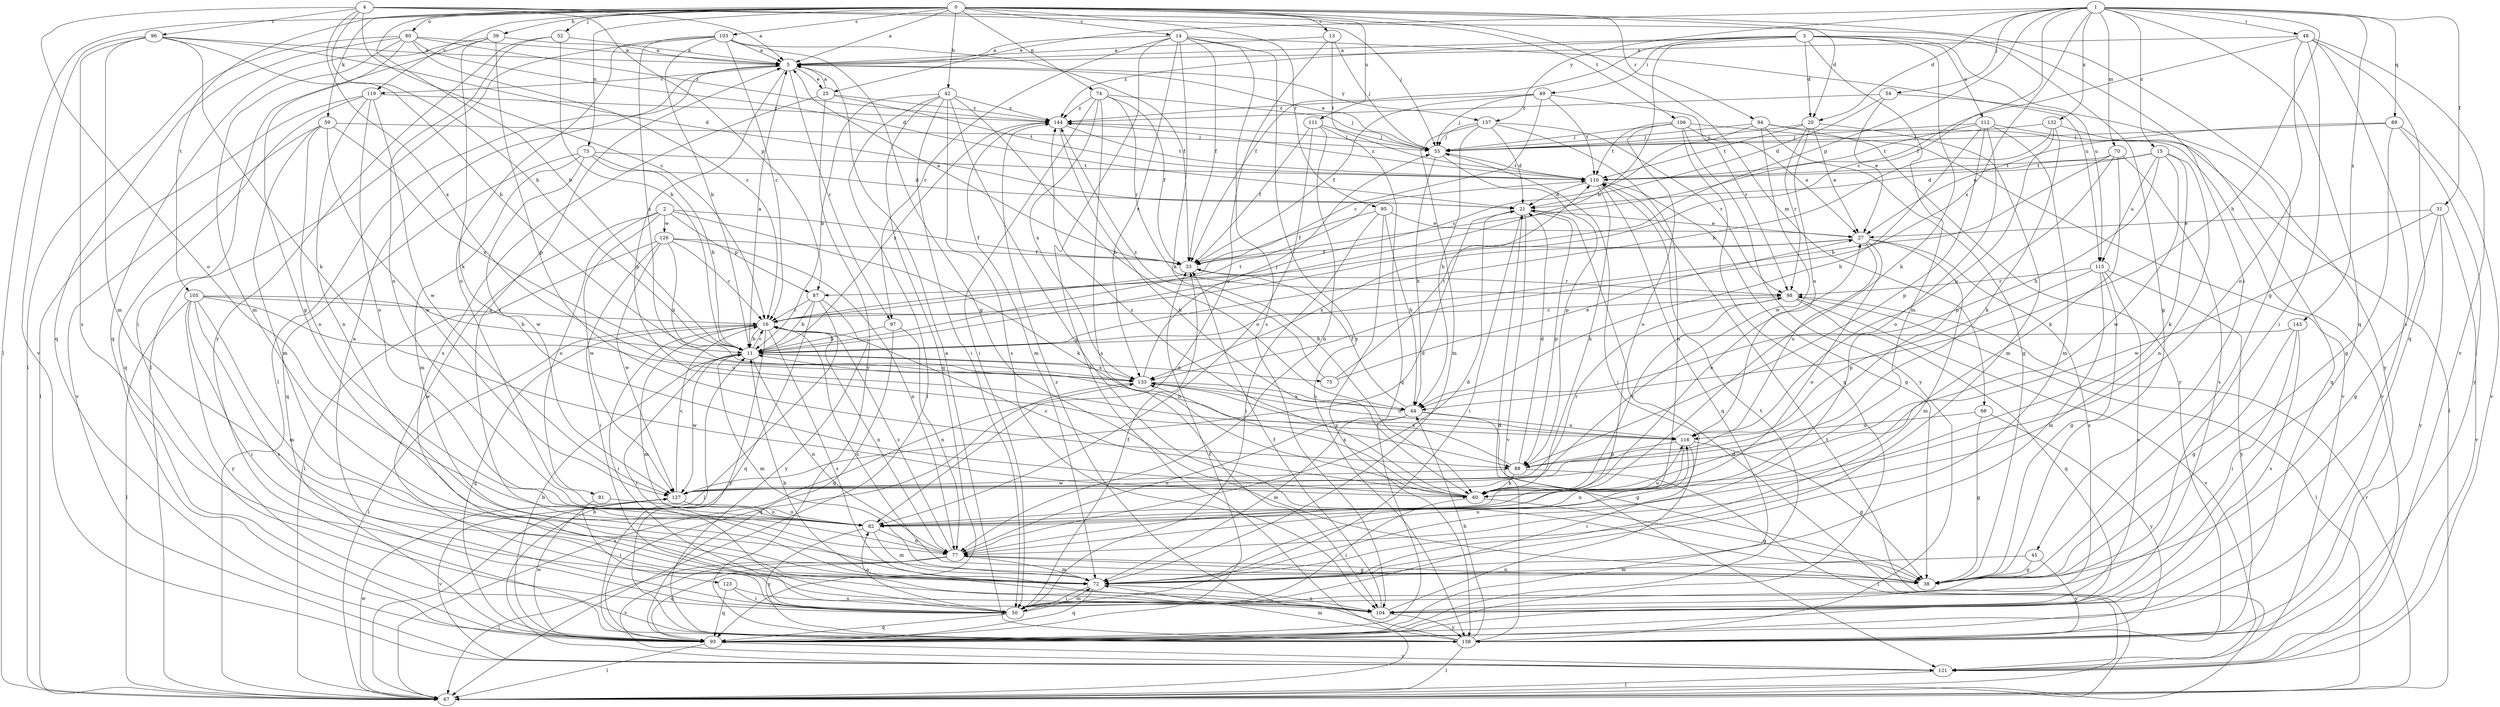 strict digraph  {
0;
1;
2;
3;
4;
5;
11;
13;
14;
15;
16;
20;
21;
25;
27;
31;
33;
38;
39;
42;
44;
45;
48;
49;
50;
52;
54;
55;
59;
60;
67;
68;
70;
72;
73;
74;
75;
77;
80;
81;
82;
87;
88;
89;
93;
94;
95;
96;
97;
98;
103;
104;
105;
106;
110;
111;
112;
115;
116;
119;
121;
123;
126;
127;
132;
133;
137;
138;
143;
144;
0 -> 5  [label=a];
0 -> 11  [label=b];
0 -> 13  [label=c];
0 -> 14  [label=c];
0 -> 38  [label=g];
0 -> 39  [label=h];
0 -> 42  [label=h];
0 -> 45  [label=i];
0 -> 52  [label=j];
0 -> 59  [label=k];
0 -> 67  [label=l];
0 -> 68  [label=m];
0 -> 73  [label=n];
0 -> 74  [label=n];
0 -> 80  [label=o];
0 -> 94  [label=r];
0 -> 95  [label=r];
0 -> 103  [label=s];
0 -> 105  [label=t];
0 -> 106  [label=t];
0 -> 111  [label=u];
0 -> 119  [label=v];
1 -> 15  [label=c];
1 -> 16  [label=c];
1 -> 20  [label=d];
1 -> 25  [label=e];
1 -> 31  [label=f];
1 -> 44  [label=h];
1 -> 48  [label=i];
1 -> 54  [label=j];
1 -> 70  [label=m];
1 -> 87  [label=p];
1 -> 89  [label=q];
1 -> 93  [label=q];
1 -> 132  [label=x];
1 -> 133  [label=x];
1 -> 137  [label=y];
1 -> 143  [label=z];
2 -> 33  [label=f];
2 -> 60  [label=k];
2 -> 81  [label=o];
2 -> 87  [label=p];
2 -> 123  [label=w];
2 -> 126  [label=w];
2 -> 127  [label=w];
3 -> 5  [label=a];
3 -> 11  [label=b];
3 -> 20  [label=d];
3 -> 33  [label=f];
3 -> 38  [label=g];
3 -> 49  [label=i];
3 -> 60  [label=k];
3 -> 72  [label=m];
3 -> 112  [label=u];
3 -> 115  [label=u];
3 -> 144  [label=z];
4 -> 5  [label=a];
4 -> 11  [label=b];
4 -> 16  [label=c];
4 -> 20  [label=d];
4 -> 55  [label=j];
4 -> 82  [label=o];
4 -> 87  [label=p];
4 -> 96  [label=r];
4 -> 133  [label=x];
5 -> 25  [label=e];
5 -> 67  [label=l];
5 -> 88  [label=p];
5 -> 97  [label=r];
5 -> 119  [label=v];
5 -> 137  [label=y];
11 -> 5  [label=a];
11 -> 16  [label=c];
11 -> 50  [label=i];
11 -> 72  [label=m];
11 -> 75  [label=n];
11 -> 77  [label=n];
11 -> 110  [label=t];
11 -> 127  [label=w];
11 -> 133  [label=x];
11 -> 144  [label=z];
13 -> 5  [label=a];
13 -> 55  [label=j];
13 -> 82  [label=o];
13 -> 110  [label=t];
14 -> 5  [label=a];
14 -> 33  [label=f];
14 -> 60  [label=k];
14 -> 67  [label=l];
14 -> 97  [label=r];
14 -> 104  [label=s];
14 -> 115  [label=u];
14 -> 133  [label=x];
14 -> 138  [label=y];
15 -> 21  [label=d];
15 -> 44  [label=h];
15 -> 60  [label=k];
15 -> 77  [label=n];
15 -> 110  [label=t];
15 -> 115  [label=u];
15 -> 127  [label=w];
16 -> 11  [label=b];
16 -> 50  [label=i];
16 -> 67  [label=l];
16 -> 72  [label=m];
16 -> 77  [label=n];
16 -> 93  [label=q];
16 -> 104  [label=s];
16 -> 138  [label=y];
20 -> 27  [label=e];
20 -> 55  [label=j];
20 -> 72  [label=m];
20 -> 98  [label=r];
20 -> 110  [label=t];
20 -> 116  [label=u];
21 -> 27  [label=e];
21 -> 50  [label=i];
21 -> 88  [label=p];
21 -> 121  [label=v];
25 -> 5  [label=a];
25 -> 104  [label=s];
25 -> 110  [label=t];
25 -> 138  [label=y];
25 -> 144  [label=z];
27 -> 33  [label=f];
27 -> 72  [label=m];
27 -> 82  [label=o];
27 -> 104  [label=s];
27 -> 116  [label=u];
27 -> 133  [label=x];
31 -> 27  [label=e];
31 -> 38  [label=g];
31 -> 121  [label=v];
31 -> 127  [label=w];
31 -> 138  [label=y];
33 -> 5  [label=a];
33 -> 98  [label=r];
38 -> 16  [label=c];
38 -> 77  [label=n];
39 -> 5  [label=a];
39 -> 50  [label=i];
39 -> 60  [label=k];
39 -> 88  [label=p];
39 -> 93  [label=q];
42 -> 11  [label=b];
42 -> 38  [label=g];
42 -> 44  [label=h];
42 -> 50  [label=i];
42 -> 67  [label=l];
42 -> 93  [label=q];
42 -> 104  [label=s];
42 -> 144  [label=z];
44 -> 33  [label=f];
44 -> 38  [label=g];
44 -> 72  [label=m];
44 -> 77  [label=n];
44 -> 116  [label=u];
44 -> 133  [label=x];
45 -> 38  [label=g];
45 -> 72  [label=m];
45 -> 138  [label=y];
48 -> 5  [label=a];
48 -> 33  [label=f];
48 -> 50  [label=i];
48 -> 82  [label=o];
48 -> 93  [label=q];
48 -> 104  [label=s];
48 -> 121  [label=v];
49 -> 16  [label=c];
49 -> 33  [label=f];
49 -> 55  [label=j];
49 -> 98  [label=r];
49 -> 110  [label=t];
49 -> 144  [label=z];
50 -> 5  [label=a];
50 -> 33  [label=f];
50 -> 72  [label=m];
50 -> 82  [label=o];
50 -> 93  [label=q];
52 -> 5  [label=a];
52 -> 11  [label=b];
52 -> 82  [label=o];
52 -> 138  [label=y];
54 -> 21  [label=d];
54 -> 27  [label=e];
54 -> 138  [label=y];
54 -> 144  [label=z];
55 -> 5  [label=a];
55 -> 44  [label=h];
55 -> 88  [label=p];
55 -> 110  [label=t];
59 -> 55  [label=j];
59 -> 72  [label=m];
59 -> 82  [label=o];
59 -> 121  [label=v];
59 -> 127  [label=w];
59 -> 133  [label=x];
60 -> 16  [label=c];
60 -> 27  [label=e];
60 -> 38  [label=g];
60 -> 50  [label=i];
60 -> 98  [label=r];
60 -> 133  [label=x];
60 -> 144  [label=z];
67 -> 21  [label=d];
67 -> 98  [label=r];
67 -> 110  [label=t];
67 -> 127  [label=w];
67 -> 133  [label=x];
68 -> 38  [label=g];
68 -> 116  [label=u];
68 -> 138  [label=y];
70 -> 11  [label=b];
70 -> 60  [label=k];
70 -> 88  [label=p];
70 -> 104  [label=s];
70 -> 110  [label=t];
72 -> 50  [label=i];
72 -> 93  [label=q];
72 -> 104  [label=s];
72 -> 116  [label=u];
73 -> 11  [label=b];
73 -> 21  [label=d];
73 -> 72  [label=m];
73 -> 93  [label=q];
73 -> 110  [label=t];
73 -> 127  [label=w];
74 -> 33  [label=f];
74 -> 50  [label=i];
74 -> 55  [label=j];
74 -> 98  [label=r];
74 -> 104  [label=s];
74 -> 133  [label=x];
74 -> 144  [label=z];
75 -> 27  [label=e];
75 -> 110  [label=t];
75 -> 144  [label=z];
77 -> 5  [label=a];
77 -> 16  [label=c];
77 -> 21  [label=d];
77 -> 38  [label=g];
77 -> 67  [label=l];
77 -> 72  [label=m];
77 -> 93  [label=q];
77 -> 121  [label=v];
80 -> 5  [label=a];
80 -> 16  [label=c];
80 -> 21  [label=d];
80 -> 38  [label=g];
80 -> 67  [label=l];
80 -> 72  [label=m];
80 -> 93  [label=q];
80 -> 144  [label=z];
81 -> 50  [label=i];
81 -> 82  [label=o];
82 -> 72  [label=m];
82 -> 77  [label=n];
82 -> 116  [label=u];
82 -> 138  [label=y];
87 -> 11  [label=b];
87 -> 16  [label=c];
87 -> 67  [label=l];
87 -> 93  [label=q];
87 -> 138  [label=y];
88 -> 21  [label=d];
88 -> 60  [label=k];
88 -> 67  [label=l];
88 -> 127  [label=w];
88 -> 133  [label=x];
89 -> 27  [label=e];
89 -> 38  [label=g];
89 -> 55  [label=j];
89 -> 121  [label=v];
89 -> 138  [label=y];
93 -> 11  [label=b];
93 -> 33  [label=f];
93 -> 67  [label=l];
93 -> 110  [label=t];
93 -> 121  [label=v];
93 -> 127  [label=w];
94 -> 16  [label=c];
94 -> 38  [label=g];
94 -> 55  [label=j];
94 -> 121  [label=v];
94 -> 127  [label=w];
94 -> 138  [label=y];
95 -> 27  [label=e];
95 -> 33  [label=f];
95 -> 44  [label=h];
95 -> 50  [label=i];
95 -> 138  [label=y];
96 -> 5  [label=a];
96 -> 11  [label=b];
96 -> 21  [label=d];
96 -> 60  [label=k];
96 -> 72  [label=m];
96 -> 104  [label=s];
96 -> 121  [label=v];
97 -> 11  [label=b];
97 -> 77  [label=n];
97 -> 93  [label=q];
98 -> 16  [label=c];
98 -> 67  [label=l];
98 -> 93  [label=q];
98 -> 121  [label=v];
103 -> 5  [label=a];
103 -> 11  [label=b];
103 -> 16  [label=c];
103 -> 33  [label=f];
103 -> 38  [label=g];
103 -> 67  [label=l];
103 -> 82  [label=o];
103 -> 133  [label=x];
104 -> 11  [label=b];
104 -> 33  [label=f];
104 -> 55  [label=j];
104 -> 138  [label=y];
105 -> 11  [label=b];
105 -> 16  [label=c];
105 -> 50  [label=i];
105 -> 67  [label=l];
105 -> 72  [label=m];
105 -> 104  [label=s];
105 -> 116  [label=u];
105 -> 138  [label=y];
106 -> 27  [label=e];
106 -> 55  [label=j];
106 -> 82  [label=o];
106 -> 93  [label=q];
106 -> 110  [label=t];
106 -> 121  [label=v];
106 -> 138  [label=y];
110 -> 21  [label=d];
110 -> 38  [label=g];
110 -> 60  [label=k];
110 -> 93  [label=q];
110 -> 144  [label=z];
111 -> 33  [label=f];
111 -> 55  [label=j];
111 -> 77  [label=n];
111 -> 82  [label=o];
111 -> 93  [label=q];
112 -> 44  [label=h];
112 -> 55  [label=j];
112 -> 67  [label=l];
112 -> 72  [label=m];
112 -> 82  [label=o];
112 -> 88  [label=p];
112 -> 110  [label=t];
115 -> 38  [label=g];
115 -> 72  [label=m];
115 -> 88  [label=p];
115 -> 98  [label=r];
115 -> 104  [label=s];
115 -> 138  [label=y];
116 -> 11  [label=b];
116 -> 38  [label=g];
116 -> 50  [label=i];
116 -> 77  [label=n];
116 -> 88  [label=p];
119 -> 67  [label=l];
119 -> 77  [label=n];
119 -> 82  [label=o];
119 -> 93  [label=q];
119 -> 127  [label=w];
119 -> 144  [label=z];
121 -> 11  [label=b];
121 -> 67  [label=l];
123 -> 50  [label=i];
123 -> 93  [label=q];
123 -> 104  [label=s];
126 -> 16  [label=c];
126 -> 33  [label=f];
126 -> 50  [label=i];
126 -> 67  [label=l];
126 -> 77  [label=n];
126 -> 127  [label=w];
126 -> 133  [label=x];
127 -> 16  [label=c];
127 -> 21  [label=d];
127 -> 82  [label=o];
127 -> 98  [label=r];
127 -> 121  [label=v];
132 -> 11  [label=b];
132 -> 55  [label=j];
132 -> 60  [label=k];
132 -> 93  [label=q];
132 -> 116  [label=u];
133 -> 44  [label=h];
133 -> 55  [label=j];
133 -> 93  [label=q];
133 -> 116  [label=u];
137 -> 21  [label=d];
137 -> 44  [label=h];
137 -> 55  [label=j];
137 -> 72  [label=m];
137 -> 77  [label=n];
137 -> 98  [label=r];
138 -> 5  [label=a];
138 -> 21  [label=d];
138 -> 44  [label=h];
138 -> 67  [label=l];
138 -> 72  [label=m];
138 -> 144  [label=z];
143 -> 11  [label=b];
143 -> 38  [label=g];
143 -> 50  [label=i];
143 -> 104  [label=s];
144 -> 55  [label=j];
144 -> 60  [label=k];
144 -> 72  [label=m];
144 -> 110  [label=t];
}
